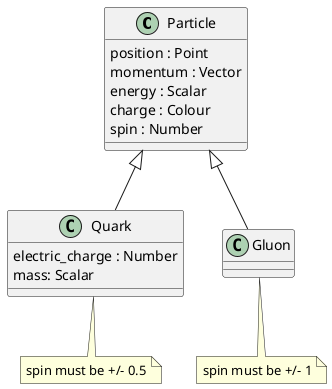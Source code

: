 @startuml
class Particle {
  position : Point
  momentum : Vector
  energy : Scalar
  charge : Colour
  spin : Number
}

class Quark {
  electric_charge : Number
  mass: Scalar
}
note bottom : spin must be +/- 0.5

class Gluon {
}
note bottom : spin must be +/- 1

Particle <|-- Quark
Particle <|-- Gluon
@enduml

